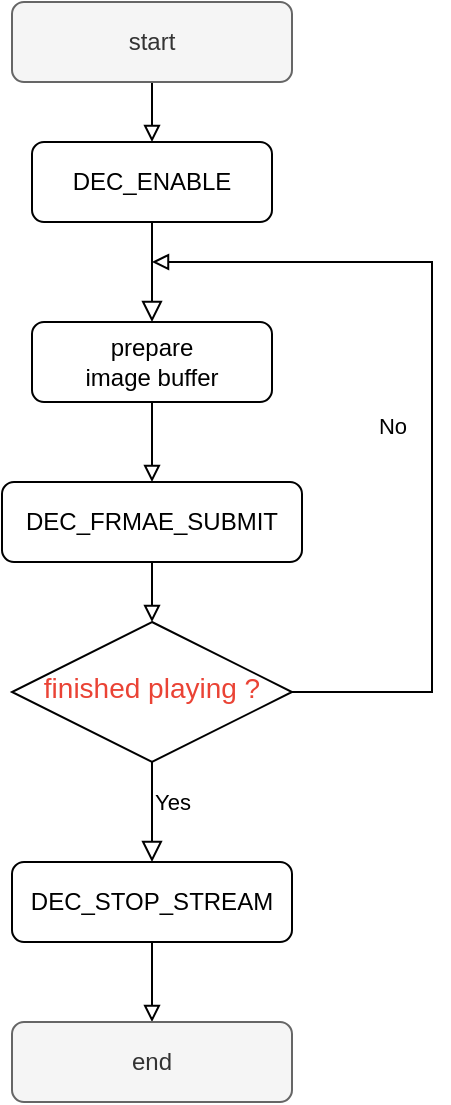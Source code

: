 <mxfile version="14.7.3" type="github">
  <diagram id="C5RBs43oDa-KdzZeNtuy" name="Page-1">
    <mxGraphModel dx="1271" dy="886" grid="1" gridSize="10" guides="1" tooltips="1" connect="1" arrows="1" fold="1" page="1" pageScale="1" pageWidth="827" pageHeight="1169" math="0" shadow="0">
      <root>
        <mxCell id="WIyWlLk6GJQsqaUBKTNV-0" />
        <mxCell id="WIyWlLk6GJQsqaUBKTNV-1" parent="WIyWlLk6GJQsqaUBKTNV-0" />
        <mxCell id="WIyWlLk6GJQsqaUBKTNV-2" value="" style="rounded=0;html=1;jettySize=auto;orthogonalLoop=1;fontSize=11;endArrow=block;endFill=0;endSize=8;strokeWidth=1;shadow=0;labelBackgroundColor=none;edgeStyle=orthogonalEdgeStyle;entryX=0.5;entryY=0;entryDx=0;entryDy=0;" parent="WIyWlLk6GJQsqaUBKTNV-1" source="WIyWlLk6GJQsqaUBKTNV-3" target="9_uV4fCwBi8bJ6RKtk_t-2" edge="1">
          <mxGeometry relative="1" as="geometry">
            <mxPoint x="220" y="170" as="targetPoint" />
          </mxGeometry>
        </mxCell>
        <mxCell id="WIyWlLk6GJQsqaUBKTNV-3" value="DEC_ENABLE" style="rounded=1;whiteSpace=wrap;html=1;fontSize=12;glass=0;strokeWidth=1;shadow=0;" parent="WIyWlLk6GJQsqaUBKTNV-1" vertex="1">
          <mxGeometry x="160" y="80" width="120" height="40" as="geometry" />
        </mxCell>
        <mxCell id="WIyWlLk6GJQsqaUBKTNV-4" value="Yes" style="rounded=0;html=1;jettySize=auto;orthogonalLoop=1;fontSize=11;endArrow=block;endFill=0;endSize=8;strokeWidth=1;shadow=0;labelBackgroundColor=none;edgeStyle=orthogonalEdgeStyle;exitX=0.5;exitY=1;exitDx=0;exitDy=0;entryX=0.5;entryY=0;entryDx=0;entryDy=0;" parent="WIyWlLk6GJQsqaUBKTNV-1" source="9_uV4fCwBi8bJ6RKtk_t-5" target="9_uV4fCwBi8bJ6RKtk_t-7" edge="1">
          <mxGeometry x="-0.2" y="10" relative="1" as="geometry">
            <mxPoint as="offset" />
            <mxPoint x="219.5" y="390" as="sourcePoint" />
            <mxPoint x="219.5" y="430" as="targetPoint" />
          </mxGeometry>
        </mxCell>
        <mxCell id="9_uV4fCwBi8bJ6RKtk_t-4" value="" style="edgeStyle=orthogonalEdgeStyle;rounded=0;orthogonalLoop=1;jettySize=auto;html=1;endArrow=block;endFill=0;" edge="1" parent="WIyWlLk6GJQsqaUBKTNV-1" source="9_uV4fCwBi8bJ6RKtk_t-2" target="9_uV4fCwBi8bJ6RKtk_t-3">
          <mxGeometry relative="1" as="geometry" />
        </mxCell>
        <mxCell id="9_uV4fCwBi8bJ6RKtk_t-2" value="prepare&lt;br&gt;image buffer" style="rounded=1;whiteSpace=wrap;html=1;fontSize=12;glass=0;strokeWidth=1;shadow=0;" vertex="1" parent="WIyWlLk6GJQsqaUBKTNV-1">
          <mxGeometry x="160" y="170" width="120" height="40" as="geometry" />
        </mxCell>
        <mxCell id="9_uV4fCwBi8bJ6RKtk_t-6" style="edgeStyle=orthogonalEdgeStyle;rounded=0;orthogonalLoop=1;jettySize=auto;html=1;entryX=0.5;entryY=0;entryDx=0;entryDy=0;endArrow=block;endFill=0;" edge="1" parent="WIyWlLk6GJQsqaUBKTNV-1" source="9_uV4fCwBi8bJ6RKtk_t-3" target="9_uV4fCwBi8bJ6RKtk_t-5">
          <mxGeometry relative="1" as="geometry" />
        </mxCell>
        <mxCell id="9_uV4fCwBi8bJ6RKtk_t-3" value="DEC_FRMAE_SUBMIT" style="rounded=1;whiteSpace=wrap;html=1;fontSize=12;glass=0;strokeWidth=1;shadow=0;" vertex="1" parent="WIyWlLk6GJQsqaUBKTNV-1">
          <mxGeometry x="145" y="250" width="150" height="40" as="geometry" />
        </mxCell>
        <mxCell id="9_uV4fCwBi8bJ6RKtk_t-5" value="&lt;span class=&quot;qkunPe&quot; style=&quot;color: rgb(234 , 67 , 53) ; font-family: &amp;#34;arial&amp;#34; , sans-serif ; font-size: 14px ; text-align: left&quot;&gt;finished playing&amp;nbsp;?&lt;/span&gt;" style="rhombus;whiteSpace=wrap;html=1;shadow=0;fontFamily=Helvetica;fontSize=12;align=center;strokeWidth=1;spacing=6;spacingTop=-4;" vertex="1" parent="WIyWlLk6GJQsqaUBKTNV-1">
          <mxGeometry x="150" y="320" width="140" height="70" as="geometry" />
        </mxCell>
        <mxCell id="9_uV4fCwBi8bJ6RKtk_t-12" style="edgeStyle=orthogonalEdgeStyle;rounded=0;orthogonalLoop=1;jettySize=auto;html=1;endArrow=block;endFill=0;exitX=1;exitY=0.5;exitDx=0;exitDy=0;" edge="1" parent="WIyWlLk6GJQsqaUBKTNV-1" source="9_uV4fCwBi8bJ6RKtk_t-5">
          <mxGeometry relative="1" as="geometry">
            <mxPoint x="220" y="140" as="targetPoint" />
            <Array as="points">
              <mxPoint x="360" y="355" />
              <mxPoint x="360" y="140" />
            </Array>
          </mxGeometry>
        </mxCell>
        <mxCell id="9_uV4fCwBi8bJ6RKtk_t-14" value="No" style="edgeLabel;html=1;align=center;verticalAlign=middle;resizable=0;points=[];" vertex="1" connectable="0" parent="9_uV4fCwBi8bJ6RKtk_t-12">
          <mxGeometry x="-0.461" relative="1" as="geometry">
            <mxPoint x="-20" y="-89" as="offset" />
          </mxGeometry>
        </mxCell>
        <mxCell id="9_uV4fCwBi8bJ6RKtk_t-17" value="" style="edgeStyle=orthogonalEdgeStyle;rounded=0;orthogonalLoop=1;jettySize=auto;html=1;endArrow=block;endFill=0;" edge="1" parent="WIyWlLk6GJQsqaUBKTNV-1" source="9_uV4fCwBi8bJ6RKtk_t-7" target="9_uV4fCwBi8bJ6RKtk_t-16">
          <mxGeometry relative="1" as="geometry" />
        </mxCell>
        <mxCell id="9_uV4fCwBi8bJ6RKtk_t-7" value="DEC_STOP_STREAM" style="rounded=1;whiteSpace=wrap;html=1;fontSize=12;glass=0;strokeWidth=1;shadow=0;" vertex="1" parent="WIyWlLk6GJQsqaUBKTNV-1">
          <mxGeometry x="150" y="440" width="140" height="40" as="geometry" />
        </mxCell>
        <mxCell id="9_uV4fCwBi8bJ6RKtk_t-16" value="end" style="rounded=1;whiteSpace=wrap;html=1;fontSize=12;glass=0;strokeWidth=1;shadow=0;fillColor=#f5f5f5;strokeColor=#666666;fontColor=#333333;" vertex="1" parent="WIyWlLk6GJQsqaUBKTNV-1">
          <mxGeometry x="150" y="520" width="140" height="40" as="geometry" />
        </mxCell>
        <mxCell id="9_uV4fCwBi8bJ6RKtk_t-19" style="edgeStyle=orthogonalEdgeStyle;rounded=0;orthogonalLoop=1;jettySize=auto;html=1;exitX=0.5;exitY=1;exitDx=0;exitDy=0;entryX=0.5;entryY=0;entryDx=0;entryDy=0;endArrow=block;endFill=0;" edge="1" parent="WIyWlLk6GJQsqaUBKTNV-1" source="9_uV4fCwBi8bJ6RKtk_t-18" target="WIyWlLk6GJQsqaUBKTNV-3">
          <mxGeometry relative="1" as="geometry" />
        </mxCell>
        <mxCell id="9_uV4fCwBi8bJ6RKtk_t-18" value="start" style="rounded=1;whiteSpace=wrap;html=1;fontSize=12;glass=0;strokeWidth=1;shadow=0;fillColor=#f5f5f5;strokeColor=#666666;fontColor=#333333;" vertex="1" parent="WIyWlLk6GJQsqaUBKTNV-1">
          <mxGeometry x="150" y="10" width="140" height="40" as="geometry" />
        </mxCell>
      </root>
    </mxGraphModel>
  </diagram>
</mxfile>
